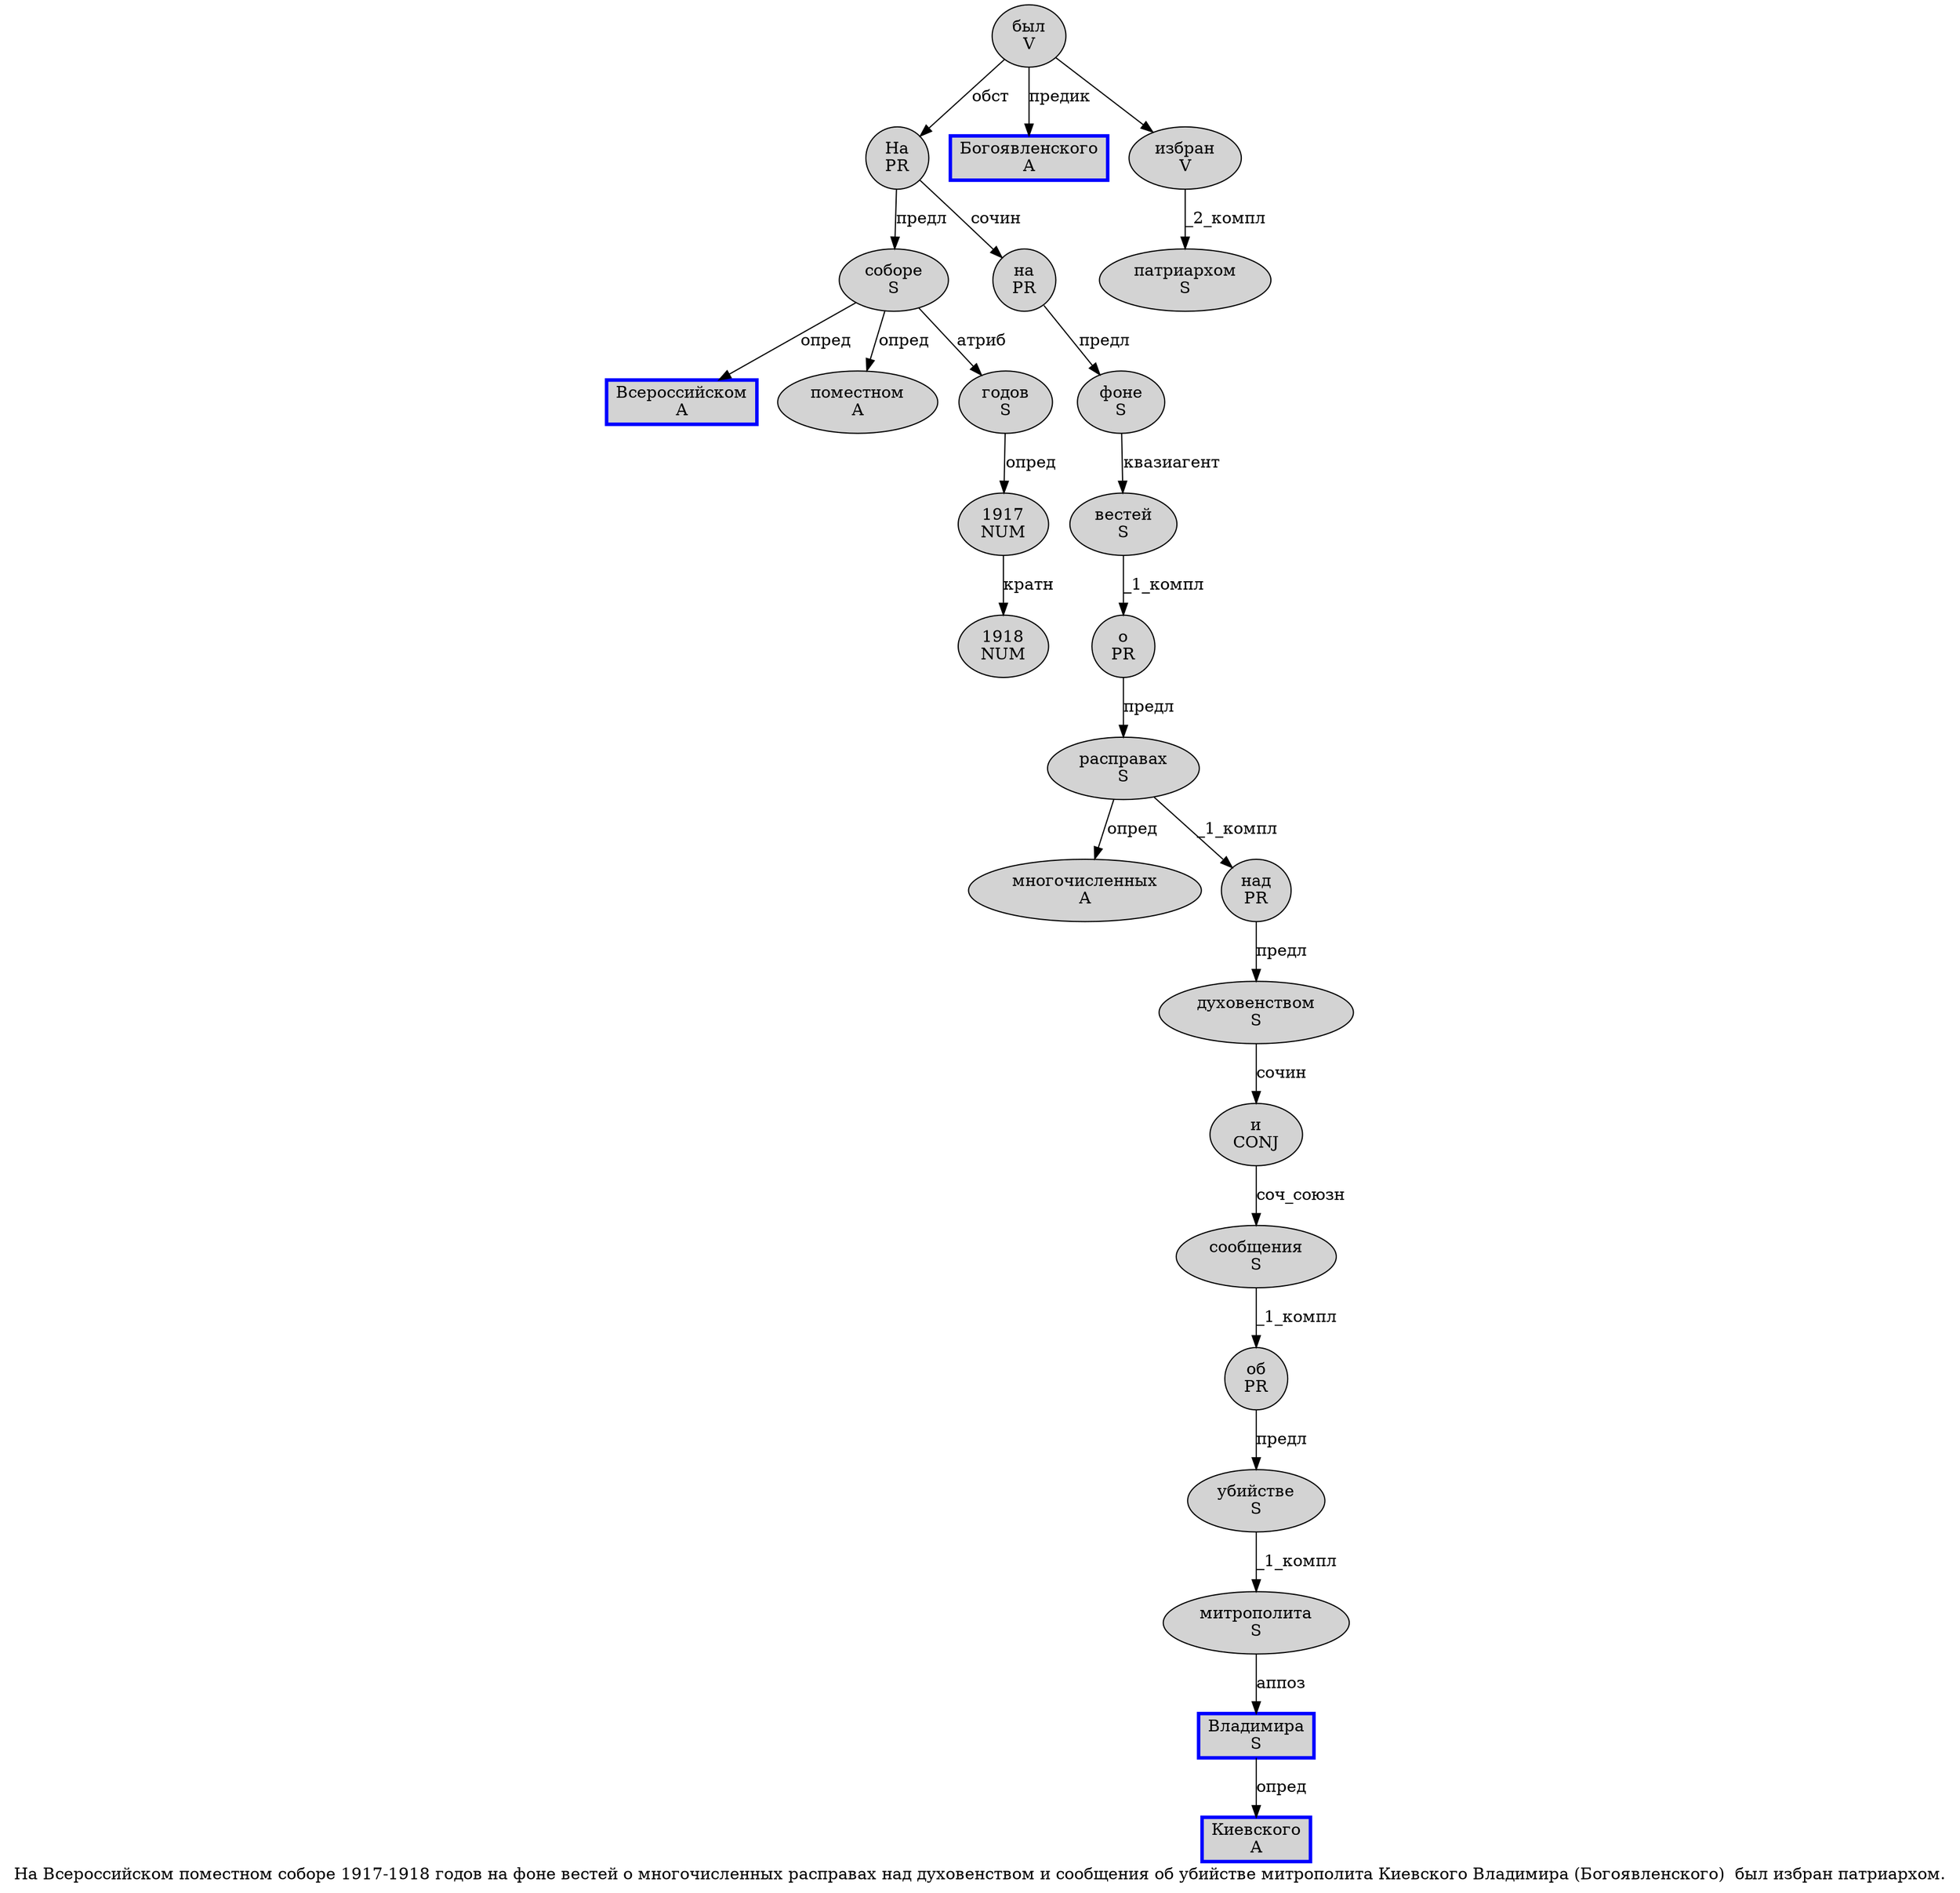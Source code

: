 digraph SENTENCE_1356 {
	graph [label="На Всероссийском поместном соборе 1917-1918 годов на фоне вестей о многочисленных расправах над духовенством и сообщения об убийстве митрополита Киевского Владимира (Богоявленского)  был избран патриархом."]
	node [style=filled]
		0 [label="На
PR" color="" fillcolor=lightgray penwidth=1 shape=ellipse]
		1 [label="Всероссийском
A" color=blue fillcolor=lightgray penwidth=3 shape=box]
		2 [label="поместном
A" color="" fillcolor=lightgray penwidth=1 shape=ellipse]
		3 [label="соборе
S" color="" fillcolor=lightgray penwidth=1 shape=ellipse]
		4 [label="1917
NUM" color="" fillcolor=lightgray penwidth=1 shape=ellipse]
		6 [label="1918
NUM" color="" fillcolor=lightgray penwidth=1 shape=ellipse]
		7 [label="годов
S" color="" fillcolor=lightgray penwidth=1 shape=ellipse]
		8 [label="на
PR" color="" fillcolor=lightgray penwidth=1 shape=ellipse]
		9 [label="фоне
S" color="" fillcolor=lightgray penwidth=1 shape=ellipse]
		10 [label="вестей
S" color="" fillcolor=lightgray penwidth=1 shape=ellipse]
		11 [label="о
PR" color="" fillcolor=lightgray penwidth=1 shape=ellipse]
		12 [label="многочисленных
A" color="" fillcolor=lightgray penwidth=1 shape=ellipse]
		13 [label="расправах
S" color="" fillcolor=lightgray penwidth=1 shape=ellipse]
		14 [label="над
PR" color="" fillcolor=lightgray penwidth=1 shape=ellipse]
		15 [label="духовенством
S" color="" fillcolor=lightgray penwidth=1 shape=ellipse]
		16 [label="и
CONJ" color="" fillcolor=lightgray penwidth=1 shape=ellipse]
		17 [label="сообщения
S" color="" fillcolor=lightgray penwidth=1 shape=ellipse]
		18 [label="об
PR" color="" fillcolor=lightgray penwidth=1 shape=ellipse]
		19 [label="убийстве
S" color="" fillcolor=lightgray penwidth=1 shape=ellipse]
		20 [label="митрополита
S" color="" fillcolor=lightgray penwidth=1 shape=ellipse]
		21 [label="Киевского
A" color=blue fillcolor=lightgray penwidth=3 shape=box]
		22 [label="Владимира
S" color=blue fillcolor=lightgray penwidth=3 shape=box]
		24 [label="Богоявленского
A" color=blue fillcolor=lightgray penwidth=3 shape=box]
		26 [label="был
V" color="" fillcolor=lightgray penwidth=1 shape=ellipse]
		27 [label="избран
V" color="" fillcolor=lightgray penwidth=1 shape=ellipse]
		28 [label="патриархом
S" color="" fillcolor=lightgray penwidth=1 shape=ellipse]
			9 -> 10 [label="квазиагент"]
			10 -> 11 [label="_1_компл"]
			13 -> 12 [label="опред"]
			13 -> 14 [label="_1_компл"]
			17 -> 18 [label="_1_компл"]
			14 -> 15 [label="предл"]
			4 -> 6 [label="кратн"]
			26 -> 0 [label="обст"]
			26 -> 24 [label="предик"]
			26 -> 27
			18 -> 19 [label="предл"]
			0 -> 3 [label="предл"]
			0 -> 8 [label="сочин"]
			22 -> 21 [label="опред"]
			16 -> 17 [label="соч_союзн"]
			27 -> 28 [label="_2_компл"]
			19 -> 20 [label="_1_компл"]
			20 -> 22 [label="аппоз"]
			15 -> 16 [label="сочин"]
			8 -> 9 [label="предл"]
			3 -> 1 [label="опред"]
			3 -> 2 [label="опред"]
			3 -> 7 [label="атриб"]
			11 -> 13 [label="предл"]
			7 -> 4 [label="опред"]
}